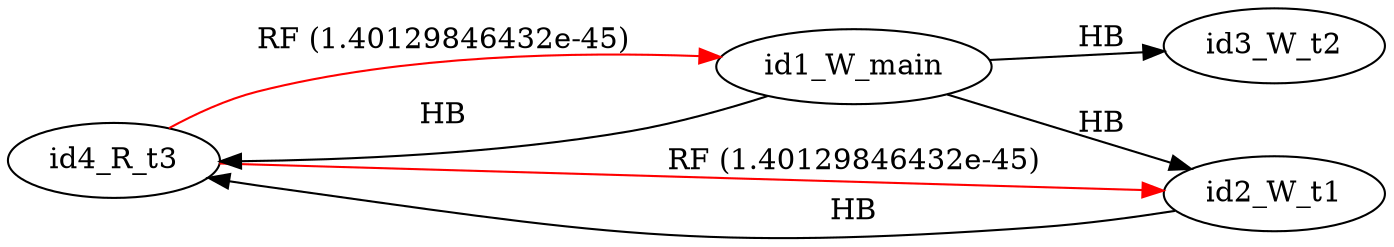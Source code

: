digraph memory_model {
rankdir=LR;
splines=true; esep=0.5;
id4_R_t3 -> id1_W_main [label = "RF (1.40129846432e-45)", color="red"];
id4_R_t3 -> id2_W_t1 [label = "RF (1.40129846432e-45)", color="red"];
id1_W_main -> id2_W_t1 [label = "HB", color="black"];
id1_W_main -> id3_W_t2 [label = "HB", color="black"];
id1_W_main -> id4_R_t3 [label = "HB", color="black"];
id2_W_t1 -> id4_R_t3 [label = "HB", color="black"];
id1_W_main [pos="5.0,2!"]
id2_W_t1 [pos="0,0!"]
id3_W_t2 [pos="5,0!"]
id4_R_t3 [pos="10,0!"]
}